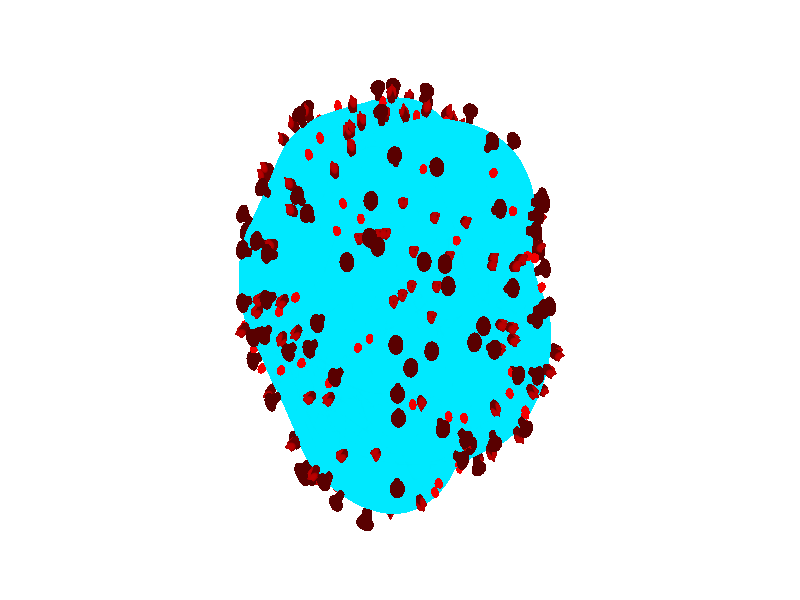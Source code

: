 // Persistence of Vision Ray Tracer Scene Description File
// File: SnailShell.pov

#version 3.6; // current version is 3.8

/* 
Information on Pov-Ray:
 
My personal introduction into Pov-Ray was the excellent book "3D-Welten, professionelle Animationen und fotorealistische Grafiken mit Raytracing" from 
Toni Lama by Carl Hanser Verlag München Wien, 2004. Apart of that I recommend the Pov-Ray-homepage (http://www.povray.org).

Further information on Pov-Ray can be found at https://sus.ziti.uni-heidelberg.de/Lehre/WS2021_Tools/POVRAY/POVRAY_PeterFischer.pdf,  
https://wiki.povray.org/content/Main_Page, https://de.wikibooks.org/wiki/Raytracing_mit_POV-Ray or, in german language, here: https://www.f-lohmueller.de/pov_tut/pov__ger.htm
*/ 
 
/*
---------------------------------------------------Modeling approach---------------------------------------------- 

This file uses a direct approach for distributing elements evenly and randomly on the surface of a given object (here a virus) and align them to their normals with respect to this surface.  

The particle itself is produced by randomly distributing elements in a sphere-like way and fusing them into a blob.

Elements are distributed randomly and evenly around this structure. This is achieved by first distributing them evenly along a cylinder with the same radius as the sphere and with this radius has height. 
Subsequently, positions are projected onto the sphere, before being rotated randomly around the cylinder's axis. 

In the next step, positions will close in onto the sphere step-wise until they reach the particle's surface. This is tested by the inside-function. 
Finally they will be aligned according to the particle's normals. 
*/ 
                
//-----------------------------------Scene settings (Camera, light, background)-------------------------------------------------

global_settings {
    assumed_gamma 1.0
    max_trace_level 5
}


// orthographic projection using parallel camera rays
// Could be used to render a planar image map, for example
#declare Ortho = camera {
    orthographic
    location <-3, 0, -7>    // position & direction of view
    look_at  <0,0,0>
    right 1.*16*x            // horizontal size of view
    up 1.*9*y               // vertical size of view
}



camera {
	Ortho
}


background {
	color rgb <1, 1, 1>
}


// create a regular point light source
light_source {
    0*x                  // light's position (translated below)
    color rgb <1,1,1>    // light's color
    translate <-10, 10, -30>
} 
light_source {
    0*x                  // light's position (translated below)
    color rgb <0.6,0.6,0.6>    // light's color
    translate <30, 10, -10>
}  


/*

//Das Koordinatensystem

cylinder { 
	<-1000, 0, 0>, <1000, 0, 0>, 1 
  	pigment {
    		color rgb <1,0,0>     // solid color pigment
  	}
}

cylinder { 
	<0, -1000, 0>, <0, 1000, 0>, 1 
  	pigment {
    		color rgb <0,1,0>     // solid color pigment
  	}
}

cylinder { 
	<0, 0, -1000>, <0, 0, 1000>, 1 
  	pigment {
    		color rgb <0,0,1>     // solid color pigment
  	}
} 

*/

//---------------------------Objects-----------------------------------------------------------------       

#declare chance1 = seed (5); //Initiation of random numbers

#declare Virus = blob {      //Declaration of the particle
	threshold 0.6
	#declare ticker = 0; 
	#while (ticker < 250)
		#declare R = 2.3; 
		#declare P1 = <R *rand(chance1), 0, 0>; 		//Distribution along the radius
		#declare H = R*(2*rand(chance1) - 1); 			//Distribution on a cylinder of height and radius R
		#declare Angle = degrees(acos(H/R)); 		
		#declare P1 = vrotate (P1, <0, 0, Angle>);		//Projection onto the sphere
		#declare P1 = vrotate (P1, <360*rand(chance1), 0, 0>);	//random rotation around the second spherical axis.
		sphere { 
			<0, 0, 0>, 1.6, 1
 			translate P1   
   			texture{ 	
				pigment {
					color rgb <0,208/255,1>
				}
         			finish {
                        ambient 0.1          // ambient surface reflection color [0.1]
                        diffuse 0.6          // amount [0.6]
                        brilliance 1       // tightness of diffuse illumination [1.0]
                        specular 0.3     // amount [0.0]
                        roughness 0.03     // (~1.0..0.0005) (dull->highly polished) [0.05]
				}
			}
		} 

	#declare ticker = ticker + 1; 
	#end 
}

object {
	Virus
}


//Elements to be arranged on the virus's surface  


#declare GP1 = blob {
    // threshold (0.0 < threshold <= StrengthVal) surface falloff threshold #
    threshold 0.2
    sphere { 
        < 0,   0,    0>, 4, 1 
        scale <1, 2, 1>
        translate <0, 0, 0>
    }
    sphere { 
        <0.,  0, 0>, 5.8, 1 
        scale <1.4, 1., 1.4>
        translate <0, 5., 0>
    } 
    pigment {
        color rgb <0.1, 0., 0>     // solid color pigment
    }
    normal {
        bumps 0.5         // any pattern optionally followed by an intensity value [0.5]
        scale 0.01       // any transformations
    } 
    finish {
        ambient 0.1          // ambient surface reflection color [0.1]
        diffuse 0.9          // amount [0.6]
        brilliance 1.0       // tightness of diffuse illumination [1.0]
        specular 0.4       // amount [0.0]
        roughness 0.005     // (~1.0..0.0005) (dull->highly polished) [0.05]
    } // finish
    translate <0, 1.8, 0>
};



#declare GP2 = blob {
    // threshold (0.0 < threshold <= StrengthVal) surface falloff threshold #
    threshold 0.2
    sphere { 
        < 0,   0,    0>, 4, 1 
        scale <1, 2, 1>
        translate <0, 0, 0>
    }
    sphere { 
        <0.,  0, 0>, 5.8, 1 
        scale <1., 1.2, 1.>
        translate <0, 3., 0>
    } 
    sphere { 
        <0.,  0, 0>, 4, -1 
        scale <1., 1.5, 1.>
        translate <3.5, 5., 0>
        rotate <0, 0, 0>
        pigment {
            color rgb <1, 0, 0>     // solid color pigment
        }
        normal {
            bumps 0.5         // any pattern optionally followed by an intensity value [0.5]
            scale 0.01       // any transformations
        } 
        finish {           // (---surface finish---)
            ambient 0.2
            diffuse 1.8
            specular 0.9     // shiny
            metallic 0.7
        }
    } 
    sphere { 
        <0.,  0, 0>, 4, -1 
        scale <1., 1.5, 1.>
        translate <3.5, 5.8, 0>
        rotate <0, 120, 0>
        pigment {
            color rgb <1, 0, 0>     // solid color pigment
        }
        normal {
            bumps 0.5         // any pattern optionally followed by an intensity value [0.5]
        scale 0.01       // any transformations
    } 
    finish {           // (---surface finish---)
        ambient 0.2
        diffuse 1.8
        specular 0.9     // shiny
        metallic 0.7
    }
} 
    sphere { 
        <0.,  0, 0>, 4, -1 
        scale <1., 1.5, 1.>
        translate <3.5, 5.8, 0>
        rotate <0, 240, 0>
        pigment {
            color rgb <1, 0, 0>     // solid color pigment
        }
        normal {
            bumps 0.5         // any pattern optionally followed by an intensity value [0.5]
            scale 0.01       // any transformations
        } 
        finish {           // (---surface finish---)
            ambient 0.2
            diffuse 1.8
            specular 0.9     // shiny
            metallic 0.7
        }
    } 
    pigment {
        color rgb <0.14, 0., 0>     // solid color pigment
    }
    normal {
        bumps 0.5         // any pattern optionally followed by an intensity value [0.5]
        scale 0.01       // any transformations
    } 
    finish {
        ambient 0.1          // ambient surface reflection color [0.1]
        diffuse 0.9          // amount [0.6]
        brilliance 1.0       // tightness of diffuse illumination [1.0]
        specular 0.4       // amount [0.0]
        roughness 0.005     // (~1.0..0.0005) (dull->highly polished) [0.05]
    } // finish
    translate <0, 1.8, 0>
};

#declare GP3 = blob {
    // threshold (0.0 < threshold <= StrengthVal) surface falloff threshold #
    threshold 0.2
    sphere { 
        < 0,   0,    0>, 4, 1 
        scale <1, 1.4, 1>
        translate <0, 0, 0>
    }
    pigment {
        color rgb <0.9, 0., 0>     // solid color pigment
    }
    normal {
        bumps 0.5         // any pattern optionally followed by an intensity value [0.5]
        scale 0.05       // any transformations
    }
    finish {
        ambient 0.1          // ambient surface reflection color [0.1]
        diffuse 0.9          // amount [0.6]
        brilliance 1.0       // tightness of diffuse illumination [1.0]
        specular 0.4       // amount [0.0]
        roughness 0.005     // (~1.0..0.0005) (dull->highly polished) [0.05]
    } // finish
    translate <0, 0.3, 0>
};


//-------------------Arrangement of elments----------------------------------------------------



#declare ticker = 0; 
#while (ticker < 300) 						//Distribution of 300 elements

	#declare R = 5; 						//For a start in the distance of R from the origin						

	#declare H = R*(2*rand(chance1) - 1); 				//Distribution on a cylinder of height and radius R
	#declare Angle = degrees(acos(H/R)); 				//Angle for projecting on the sphere's surface. 
	#declare P1 = <R, 0, 0>; 
	#declare P1 = vrotate (P1, <0, 0, Angle>); 
	#declare P1 = vrotate (P1, <360 *rand(chance1), 0,0>); 

	#while (inside (Virus, P1) < 1)			//P1 is moved towards the particle until it is inside
		#declare P1 = P1 - 0.01*P1; 
	#end  

	#declare P2 = P1 + 0.2*P1;			//P2 is a small distance outside the particle 
	#declare N1 = <0, 0, 0>; 			//Initiation of normal vector

	#declare Sec = trace (Virus, P2, -P2, N1); 	//Calculation of normal vectors

	#declare Winkelz = degrees(acos (N1.y)); 	//Calculation of angles necessary to align element to N - Rotation around z

	#if (N1.z < 0)					//Calculation of angles necessary to align element to N - Rotation around y
		#declare Winkely = degrees (atan (N1.x/N1.z)) -90; //Rotation around y
	#else
		#declare Winkely = degrees (atan (N1.x/N1.z)) +90;  
	#end 
    
    #if (rand(chance1)<0.33)
	    object {GP1 
		    scale 0.025
		    rotate <0, 0, Winkelz>
 		    rotate <0, Winkely, 0>
		    translate 1.02*P1 
	    } 
	#else
	    #if (rand(chance1)<0.66)
	        object {GP2 
		        scale 0.025
		        rotate <0, 0, Winkelz>
 		        rotate <0, Winkely, 0>
		        translate 1.02*P1 
	        }
	    #else
	        object {GP3 
		        scale 0.025
		        rotate <0, 0, Winkelz>
 		        rotate <0, Winkely, 0>
		        translate 1.02*P1 
	        }
	     #end
    #end



#declare ticker = ticker + 1;
#end


